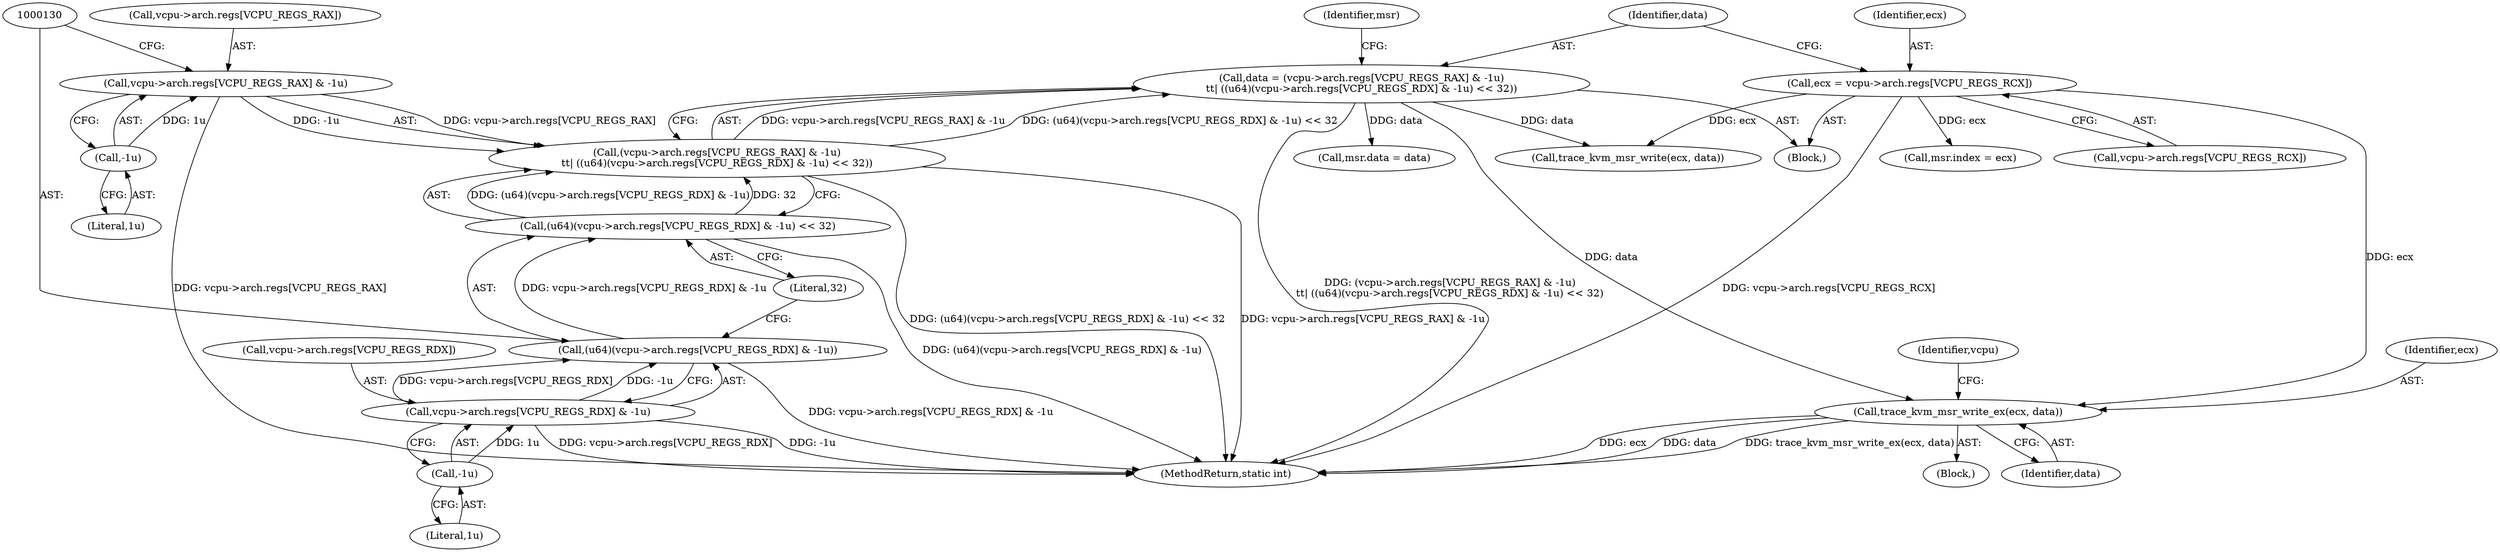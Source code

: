 digraph "0_linux_854e8bb1aa06c578c2c9145fa6bfe3680ef63b23_0@API" {
"1000165" [label="(Call,trace_kvm_msr_write_ex(ecx, data))"];
"1000105" [label="(Call,ecx = vcpu->arch.regs[VCPU_REGS_RCX])"];
"1000115" [label="(Call,data = (vcpu->arch.regs[VCPU_REGS_RAX] & -1u)\n\t\t| ((u64)(vcpu->arch.regs[VCPU_REGS_RDX] & -1u) << 32))"];
"1000117" [label="(Call,(vcpu->arch.regs[VCPU_REGS_RAX] & -1u)\n\t\t| ((u64)(vcpu->arch.regs[VCPU_REGS_RDX] & -1u) << 32))"];
"1000118" [label="(Call,vcpu->arch.regs[VCPU_REGS_RAX] & -1u)"];
"1000126" [label="(Call,-1u)"];
"1000128" [label="(Call,(u64)(vcpu->arch.regs[VCPU_REGS_RDX] & -1u) << 32)"];
"1000129" [label="(Call,(u64)(vcpu->arch.regs[VCPU_REGS_RDX] & -1u))"];
"1000131" [label="(Call,vcpu->arch.regs[VCPU_REGS_RDX] & -1u)"];
"1000139" [label="(Call,-1u)"];
"1000105" [label="(Call,ecx = vcpu->arch.regs[VCPU_REGS_RCX])"];
"1000131" [label="(Call,vcpu->arch.regs[VCPU_REGS_RDX] & -1u)"];
"1000142" [label="(Call,msr.data = data)"];
"1000165" [label="(Call,trace_kvm_msr_write_ex(ecx, data))"];
"1000140" [label="(Literal,1u)"];
"1000115" [label="(Call,data = (vcpu->arch.regs[VCPU_REGS_RAX] & -1u)\n\t\t| ((u64)(vcpu->arch.regs[VCPU_REGS_RDX] & -1u) << 32))"];
"1000119" [label="(Call,vcpu->arch.regs[VCPU_REGS_RAX])"];
"1000164" [label="(Block,)"];
"1000144" [label="(Identifier,msr)"];
"1000147" [label="(Call,msr.index = ecx)"];
"1000166" [label="(Identifier,ecx)"];
"1000126" [label="(Call,-1u)"];
"1000116" [label="(Identifier,data)"];
"1000180" [label="(MethodReturn,static int)"];
"1000127" [label="(Literal,1u)"];
"1000167" [label="(Identifier,data)"];
"1000132" [label="(Call,vcpu->arch.regs[VCPU_REGS_RDX])"];
"1000117" [label="(Call,(vcpu->arch.regs[VCPU_REGS_RAX] & -1u)\n\t\t| ((u64)(vcpu->arch.regs[VCPU_REGS_RDX] & -1u) << 32))"];
"1000128" [label="(Call,(u64)(vcpu->arch.regs[VCPU_REGS_RDX] & -1u) << 32)"];
"1000139" [label="(Call,-1u)"];
"1000106" [label="(Identifier,ecx)"];
"1000169" [label="(Identifier,vcpu)"];
"1000173" [label="(Call,trace_kvm_msr_write(ecx, data))"];
"1000141" [label="(Literal,32)"];
"1000107" [label="(Call,vcpu->arch.regs[VCPU_REGS_RCX])"];
"1000129" [label="(Call,(u64)(vcpu->arch.regs[VCPU_REGS_RDX] & -1u))"];
"1000118" [label="(Call,vcpu->arch.regs[VCPU_REGS_RAX] & -1u)"];
"1000102" [label="(Block,)"];
"1000165" -> "1000164"  [label="AST: "];
"1000165" -> "1000167"  [label="CFG: "];
"1000166" -> "1000165"  [label="AST: "];
"1000167" -> "1000165"  [label="AST: "];
"1000169" -> "1000165"  [label="CFG: "];
"1000165" -> "1000180"  [label="DDG: ecx"];
"1000165" -> "1000180"  [label="DDG: data"];
"1000165" -> "1000180"  [label="DDG: trace_kvm_msr_write_ex(ecx, data)"];
"1000105" -> "1000165"  [label="DDG: ecx"];
"1000115" -> "1000165"  [label="DDG: data"];
"1000105" -> "1000102"  [label="AST: "];
"1000105" -> "1000107"  [label="CFG: "];
"1000106" -> "1000105"  [label="AST: "];
"1000107" -> "1000105"  [label="AST: "];
"1000116" -> "1000105"  [label="CFG: "];
"1000105" -> "1000180"  [label="DDG: vcpu->arch.regs[VCPU_REGS_RCX]"];
"1000105" -> "1000147"  [label="DDG: ecx"];
"1000105" -> "1000173"  [label="DDG: ecx"];
"1000115" -> "1000102"  [label="AST: "];
"1000115" -> "1000117"  [label="CFG: "];
"1000116" -> "1000115"  [label="AST: "];
"1000117" -> "1000115"  [label="AST: "];
"1000144" -> "1000115"  [label="CFG: "];
"1000115" -> "1000180"  [label="DDG: (vcpu->arch.regs[VCPU_REGS_RAX] & -1u)\n\t\t| ((u64)(vcpu->arch.regs[VCPU_REGS_RDX] & -1u) << 32)"];
"1000117" -> "1000115"  [label="DDG: vcpu->arch.regs[VCPU_REGS_RAX] & -1u"];
"1000117" -> "1000115"  [label="DDG: (u64)(vcpu->arch.regs[VCPU_REGS_RDX] & -1u) << 32"];
"1000115" -> "1000142"  [label="DDG: data"];
"1000115" -> "1000173"  [label="DDG: data"];
"1000117" -> "1000128"  [label="CFG: "];
"1000118" -> "1000117"  [label="AST: "];
"1000128" -> "1000117"  [label="AST: "];
"1000117" -> "1000180"  [label="DDG: vcpu->arch.regs[VCPU_REGS_RAX] & -1u"];
"1000117" -> "1000180"  [label="DDG: (u64)(vcpu->arch.regs[VCPU_REGS_RDX] & -1u) << 32"];
"1000118" -> "1000117"  [label="DDG: vcpu->arch.regs[VCPU_REGS_RAX]"];
"1000118" -> "1000117"  [label="DDG: -1u"];
"1000128" -> "1000117"  [label="DDG: (u64)(vcpu->arch.regs[VCPU_REGS_RDX] & -1u)"];
"1000128" -> "1000117"  [label="DDG: 32"];
"1000118" -> "1000126"  [label="CFG: "];
"1000119" -> "1000118"  [label="AST: "];
"1000126" -> "1000118"  [label="AST: "];
"1000130" -> "1000118"  [label="CFG: "];
"1000118" -> "1000180"  [label="DDG: vcpu->arch.regs[VCPU_REGS_RAX]"];
"1000126" -> "1000118"  [label="DDG: 1u"];
"1000126" -> "1000127"  [label="CFG: "];
"1000127" -> "1000126"  [label="AST: "];
"1000128" -> "1000141"  [label="CFG: "];
"1000129" -> "1000128"  [label="AST: "];
"1000141" -> "1000128"  [label="AST: "];
"1000128" -> "1000180"  [label="DDG: (u64)(vcpu->arch.regs[VCPU_REGS_RDX] & -1u)"];
"1000129" -> "1000128"  [label="DDG: vcpu->arch.regs[VCPU_REGS_RDX] & -1u"];
"1000129" -> "1000131"  [label="CFG: "];
"1000130" -> "1000129"  [label="AST: "];
"1000131" -> "1000129"  [label="AST: "];
"1000141" -> "1000129"  [label="CFG: "];
"1000129" -> "1000180"  [label="DDG: vcpu->arch.regs[VCPU_REGS_RDX] & -1u"];
"1000131" -> "1000129"  [label="DDG: vcpu->arch.regs[VCPU_REGS_RDX]"];
"1000131" -> "1000129"  [label="DDG: -1u"];
"1000131" -> "1000139"  [label="CFG: "];
"1000132" -> "1000131"  [label="AST: "];
"1000139" -> "1000131"  [label="AST: "];
"1000131" -> "1000180"  [label="DDG: vcpu->arch.regs[VCPU_REGS_RDX]"];
"1000131" -> "1000180"  [label="DDG: -1u"];
"1000139" -> "1000131"  [label="DDG: 1u"];
"1000139" -> "1000140"  [label="CFG: "];
"1000140" -> "1000139"  [label="AST: "];
}
